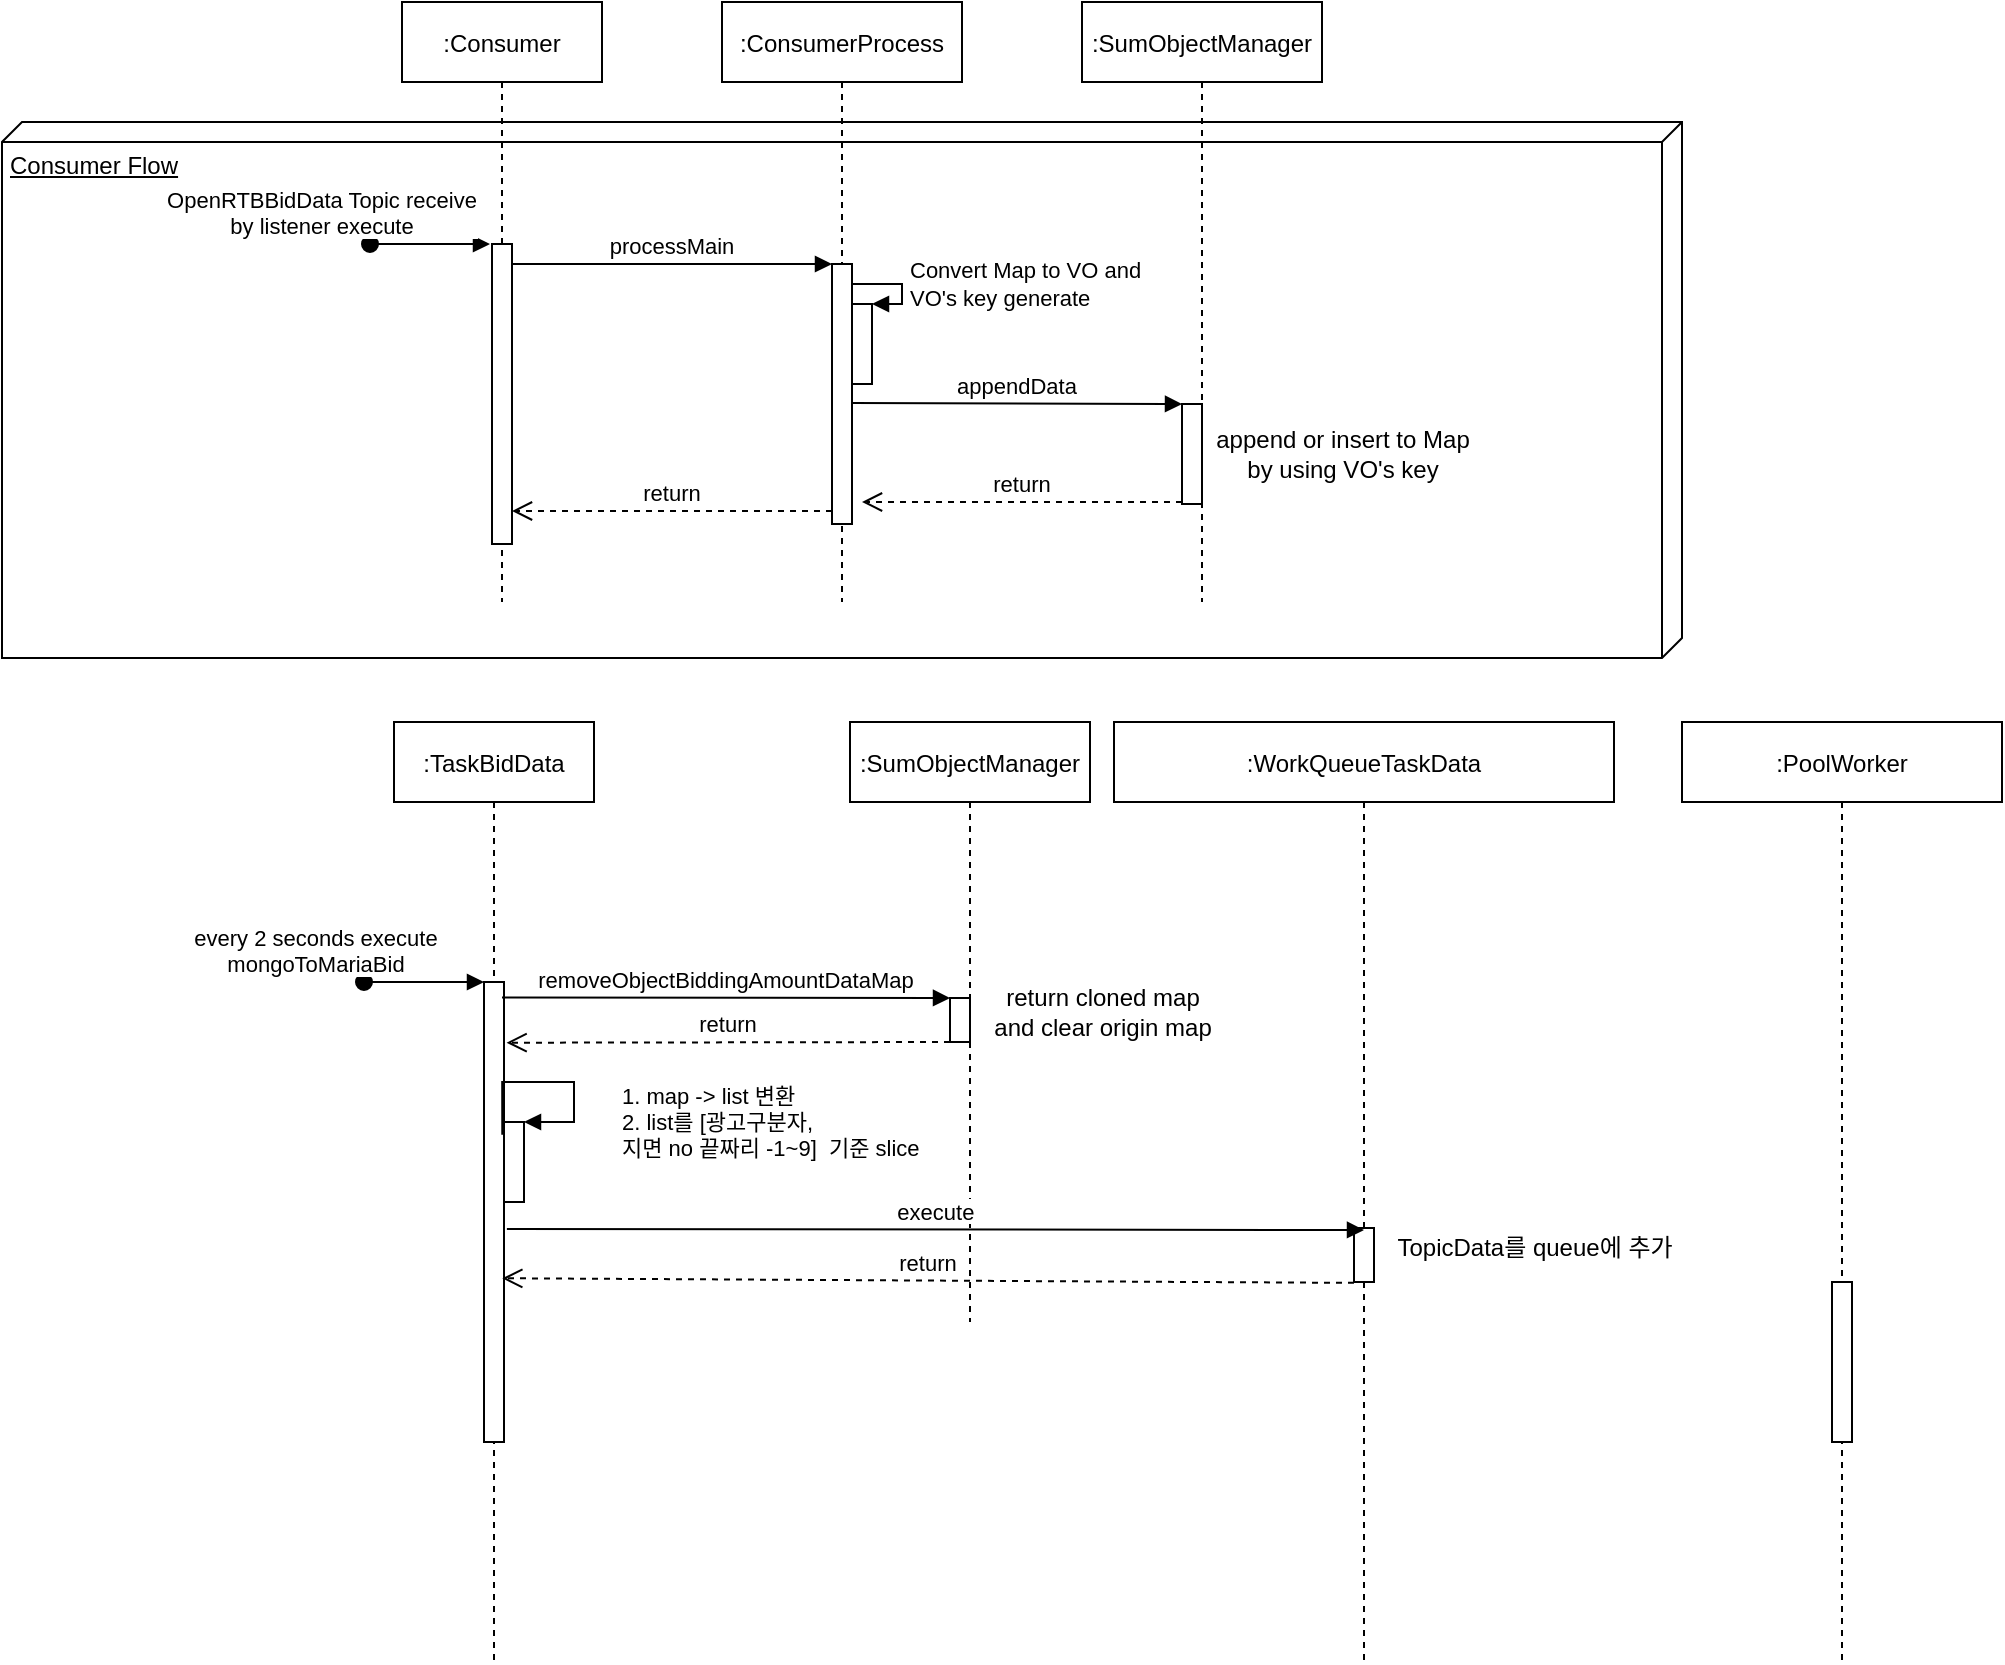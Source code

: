 <mxfile version="15.5.2" type="github">
  <diagram id="kgpKYQtTHZ0yAKxKKP6v" name="Page-1">
    <mxGraphModel dx="1831" dy="526" grid="1" gridSize="10" guides="1" tooltips="1" connect="1" arrows="1" fold="1" page="1" pageScale="1" pageWidth="850" pageHeight="1100" math="0" shadow="0">
      <root>
        <mxCell id="0" />
        <mxCell id="1" parent="0" />
        <mxCell id="rJ2eVp__aFxgSK75COxp-15" value="Consumer Flow" style="verticalAlign=top;align=left;spacingTop=8;spacingLeft=2;spacingRight=12;shape=cube;size=10;direction=south;fontStyle=4;html=1;" parent="1" vertex="1">
          <mxGeometry x="-80" y="140" width="840" height="268" as="geometry" />
        </mxCell>
        <mxCell id="3nuBFxr9cyL0pnOWT2aG-1" value=":Consumer" style="shape=umlLifeline;perimeter=lifelinePerimeter;container=1;collapsible=0;recursiveResize=0;rounded=0;shadow=0;strokeWidth=1;" parent="1" vertex="1">
          <mxGeometry x="120" y="80" width="100" height="300" as="geometry" />
        </mxCell>
        <mxCell id="3nuBFxr9cyL0pnOWT2aG-2" value="" style="points=[];perimeter=orthogonalPerimeter;rounded=0;shadow=0;strokeWidth=1;" parent="3nuBFxr9cyL0pnOWT2aG-1" vertex="1">
          <mxGeometry x="45" y="121" width="10" height="150" as="geometry" />
        </mxCell>
        <mxCell id="3nuBFxr9cyL0pnOWT2aG-3" value="OpenRTBBidData Topic receive&#xa;by listener execute" style="verticalAlign=bottom;startArrow=oval;endArrow=block;startSize=8;shadow=0;strokeWidth=1;" parent="3nuBFxr9cyL0pnOWT2aG-1" edge="1">
          <mxGeometry x="-1" y="-24" relative="1" as="geometry">
            <mxPoint x="-16" y="121" as="sourcePoint" />
            <mxPoint x="44" y="121" as="targetPoint" />
            <mxPoint x="-24" y="-24" as="offset" />
          </mxGeometry>
        </mxCell>
        <mxCell id="3nuBFxr9cyL0pnOWT2aG-5" value=":ConsumerProcess" style="shape=umlLifeline;perimeter=lifelinePerimeter;container=1;collapsible=0;recursiveResize=0;rounded=0;shadow=0;strokeWidth=1;" parent="1" vertex="1">
          <mxGeometry x="280" y="80" width="120" height="300" as="geometry" />
        </mxCell>
        <mxCell id="3nuBFxr9cyL0pnOWT2aG-6" value="" style="points=[];perimeter=orthogonalPerimeter;rounded=0;shadow=0;strokeWidth=1;" parent="3nuBFxr9cyL0pnOWT2aG-5" vertex="1">
          <mxGeometry x="55" y="131" width="10" height="130" as="geometry" />
        </mxCell>
        <mxCell id="rJ2eVp__aFxgSK75COxp-2" value="" style="html=1;points=[];perimeter=orthogonalPerimeter;" parent="3nuBFxr9cyL0pnOWT2aG-5" vertex="1">
          <mxGeometry x="65" y="151" width="10" height="40" as="geometry" />
        </mxCell>
        <mxCell id="rJ2eVp__aFxgSK75COxp-3" value="Convert Map to VO and&lt;br&gt;VO&#39;s key generate" style="edgeStyle=orthogonalEdgeStyle;html=1;align=left;spacingLeft=2;endArrow=block;rounded=0;entryX=1;entryY=0;" parent="3nuBFxr9cyL0pnOWT2aG-5" target="rJ2eVp__aFxgSK75COxp-2" edge="1">
          <mxGeometry relative="1" as="geometry">
            <mxPoint x="65" y="141" as="sourcePoint" />
            <Array as="points">
              <mxPoint x="90" y="141" />
            </Array>
          </mxGeometry>
        </mxCell>
        <mxCell id="3nuBFxr9cyL0pnOWT2aG-7" value="return" style="verticalAlign=bottom;endArrow=open;dashed=1;endSize=8;exitX=0;exitY=0.95;shadow=0;strokeWidth=1;" parent="1" source="3nuBFxr9cyL0pnOWT2aG-6" target="3nuBFxr9cyL0pnOWT2aG-2" edge="1">
          <mxGeometry relative="1" as="geometry">
            <mxPoint x="275" y="287" as="targetPoint" />
          </mxGeometry>
        </mxCell>
        <mxCell id="3nuBFxr9cyL0pnOWT2aG-8" value="processMain" style="verticalAlign=bottom;endArrow=block;entryX=0;entryY=0;shadow=0;strokeWidth=1;" parent="1" source="3nuBFxr9cyL0pnOWT2aG-2" target="3nuBFxr9cyL0pnOWT2aG-6" edge="1">
          <mxGeometry relative="1" as="geometry">
            <mxPoint x="275" y="211" as="sourcePoint" />
          </mxGeometry>
        </mxCell>
        <mxCell id="rJ2eVp__aFxgSK75COxp-4" value=":SumObjectManager" style="shape=umlLifeline;perimeter=lifelinePerimeter;container=1;collapsible=0;recursiveResize=0;rounded=0;shadow=0;strokeWidth=1;" parent="1" vertex="1">
          <mxGeometry x="460" y="80" width="120" height="300" as="geometry" />
        </mxCell>
        <mxCell id="rJ2eVp__aFxgSK75COxp-7" value="" style="points=[];perimeter=orthogonalPerimeter;rounded=0;shadow=0;strokeWidth=1;" parent="rJ2eVp__aFxgSK75COxp-4" vertex="1">
          <mxGeometry x="50" y="201" width="10" height="50" as="geometry" />
        </mxCell>
        <mxCell id="rJ2eVp__aFxgSK75COxp-8" value="appendData" style="verticalAlign=bottom;endArrow=block;shadow=0;strokeWidth=1;" parent="rJ2eVp__aFxgSK75COxp-4" edge="1">
          <mxGeometry relative="1" as="geometry">
            <mxPoint x="-115" y="200.5" as="sourcePoint" />
            <mxPoint x="50" y="201" as="targetPoint" />
          </mxGeometry>
        </mxCell>
        <mxCell id="rJ2eVp__aFxgSK75COxp-10" value="return" style="verticalAlign=bottom;endArrow=open;dashed=1;endSize=8;exitX=0;exitY=0.95;shadow=0;strokeWidth=1;" parent="rJ2eVp__aFxgSK75COxp-4" edge="1">
          <mxGeometry relative="1" as="geometry">
            <mxPoint x="-110" y="250.0" as="targetPoint" />
            <mxPoint x="50" y="250.0" as="sourcePoint" />
          </mxGeometry>
        </mxCell>
        <mxCell id="rJ2eVp__aFxgSK75COxp-12" value="append or insert to Map&lt;br&gt;by using VO&#39;s key" style="text;html=1;align=center;verticalAlign=middle;resizable=0;points=[];autosize=1;strokeColor=none;fillColor=none;" parent="1" vertex="1">
          <mxGeometry x="520" y="291" width="140" height="30" as="geometry" />
        </mxCell>
        <mxCell id="uVVfA53S97rXA3WZJb40-8" value=":TaskBidData" style="shape=umlLifeline;perimeter=lifelinePerimeter;container=1;collapsible=0;recursiveResize=0;rounded=0;shadow=0;strokeWidth=1;" vertex="1" parent="1">
          <mxGeometry x="116" y="440" width="100" height="470" as="geometry" />
        </mxCell>
        <mxCell id="uVVfA53S97rXA3WZJb40-11" value="" style="points=[];perimeter=orthogonalPerimeter;rounded=0;shadow=0;strokeWidth=1;" vertex="1" parent="uVVfA53S97rXA3WZJb40-8">
          <mxGeometry x="45" y="130" width="10" height="230" as="geometry" />
        </mxCell>
        <mxCell id="uVVfA53S97rXA3WZJb40-12" value="every 2 seconds execute&#xa;mongoToMariaBid" style="verticalAlign=bottom;startArrow=oval;endArrow=block;startSize=8;shadow=0;strokeWidth=1;" edge="1" parent="uVVfA53S97rXA3WZJb40-8">
          <mxGeometry x="-1" y="-24" relative="1" as="geometry">
            <mxPoint x="-15" y="130" as="sourcePoint" />
            <mxPoint x="45" y="130" as="targetPoint" />
            <mxPoint x="-24" y="-24" as="offset" />
          </mxGeometry>
        </mxCell>
        <mxCell id="uVVfA53S97rXA3WZJb40-21" value="" style="html=1;points=[];perimeter=orthogonalPerimeter;" vertex="1" parent="uVVfA53S97rXA3WZJb40-8">
          <mxGeometry x="55" y="200" width="10" height="40" as="geometry" />
        </mxCell>
        <mxCell id="uVVfA53S97rXA3WZJb40-22" value="1. map -&amp;gt; list 변환&lt;br&gt;2. list를 [광고구분자, &lt;br&gt;지면 no 끝짜리&amp;nbsp;-1~9]&amp;nbsp; 기준 slice&amp;nbsp;" style="edgeStyle=orthogonalEdgeStyle;html=1;align=left;spacingLeft=2;endArrow=block;rounded=0;entryX=1;entryY=0;exitX=0.914;exitY=0.332;exitDx=0;exitDy=0;exitPerimeter=0;" edge="1" target="uVVfA53S97rXA3WZJb40-21" parent="uVVfA53S97rXA3WZJb40-8" source="uVVfA53S97rXA3WZJb40-11">
          <mxGeometry x="0.531" y="20" relative="1" as="geometry">
            <mxPoint x="60" y="180" as="sourcePoint" />
            <Array as="points">
              <mxPoint x="90" y="180" />
              <mxPoint x="90" y="200" />
            </Array>
            <mxPoint as="offset" />
          </mxGeometry>
        </mxCell>
        <mxCell id="uVVfA53S97rXA3WZJb40-16" value=":SumObjectManager" style="shape=umlLifeline;perimeter=lifelinePerimeter;container=1;collapsible=0;recursiveResize=0;rounded=0;shadow=0;strokeWidth=1;" vertex="1" parent="1">
          <mxGeometry x="344" y="440" width="120" height="300" as="geometry" />
        </mxCell>
        <mxCell id="uVVfA53S97rXA3WZJb40-17" value="" style="points=[];perimeter=orthogonalPerimeter;rounded=0;shadow=0;strokeWidth=1;" vertex="1" parent="uVVfA53S97rXA3WZJb40-16">
          <mxGeometry x="50" y="138" width="10" height="22" as="geometry" />
        </mxCell>
        <mxCell id="uVVfA53S97rXA3WZJb40-18" value="removeObjectBiddingAmountDataMap" style="verticalAlign=bottom;endArrow=block;shadow=0;strokeWidth=1;exitX=0.9;exitY=0.472;exitDx=0;exitDy=0;exitPerimeter=0;" edge="1" parent="uVVfA53S97rXA3WZJb40-16">
          <mxGeometry relative="1" as="geometry">
            <mxPoint x="-174" y="137.8" as="sourcePoint" />
            <mxPoint x="50" y="138" as="targetPoint" />
          </mxGeometry>
        </mxCell>
        <mxCell id="uVVfA53S97rXA3WZJb40-19" value="return" style="verticalAlign=bottom;endArrow=open;dashed=1;endSize=8;exitX=0;exitY=0.95;shadow=0;strokeWidth=1;entryX=1.129;entryY=0.132;entryDx=0;entryDy=0;entryPerimeter=0;" edge="1" parent="uVVfA53S97rXA3WZJb40-16" target="uVVfA53S97rXA3WZJb40-11">
          <mxGeometry relative="1" as="geometry">
            <mxPoint x="-110" y="160.0" as="targetPoint" />
            <mxPoint x="50" y="160.0" as="sourcePoint" />
          </mxGeometry>
        </mxCell>
        <mxCell id="uVVfA53S97rXA3WZJb40-20" value="return cloned map &lt;br&gt;and clear origin map" style="text;html=1;align=center;verticalAlign=middle;resizable=0;points=[];autosize=1;strokeColor=none;fillColor=none;" vertex="1" parent="1">
          <mxGeometry x="410" y="570" width="120" height="30" as="geometry" />
        </mxCell>
        <mxCell id="uVVfA53S97rXA3WZJb40-23" value=":WorkQueueTaskData" style="shape=umlLifeline;perimeter=lifelinePerimeter;container=1;collapsible=0;recursiveResize=0;rounded=0;shadow=0;strokeWidth=1;" vertex="1" parent="1">
          <mxGeometry x="476" y="440" width="250" height="470" as="geometry" />
        </mxCell>
        <mxCell id="uVVfA53S97rXA3WZJb40-27" value="" style="points=[];perimeter=orthogonalPerimeter;rounded=0;shadow=0;strokeWidth=1;" vertex="1" parent="uVVfA53S97rXA3WZJb40-23">
          <mxGeometry x="120" y="253" width="10" height="27" as="geometry" />
        </mxCell>
        <mxCell id="uVVfA53S97rXA3WZJb40-30" value="TopicData를 queue에 추가" style="text;html=1;align=center;verticalAlign=middle;resizable=0;points=[];autosize=1;strokeColor=none;fillColor=none;" vertex="1" parent="uVVfA53S97rXA3WZJb40-23">
          <mxGeometry x="130" y="253" width="160" height="20" as="geometry" />
        </mxCell>
        <mxCell id="uVVfA53S97rXA3WZJb40-25" value="execute" style="verticalAlign=bottom;endArrow=block;shadow=0;strokeWidth=1;exitX=1.143;exitY=0.537;exitDx=0;exitDy=0;exitPerimeter=0;entryX=0.5;entryY=0.037;entryDx=0;entryDy=0;entryPerimeter=0;" edge="1" parent="1" source="uVVfA53S97rXA3WZJb40-11" target="uVVfA53S97rXA3WZJb40-27">
          <mxGeometry relative="1" as="geometry">
            <mxPoint x="435" y="684.5" as="sourcePoint" />
            <mxPoint x="620" y="694" as="targetPoint" />
          </mxGeometry>
        </mxCell>
        <mxCell id="uVVfA53S97rXA3WZJb40-26" value="return" style="verticalAlign=bottom;endArrow=open;dashed=1;endSize=8;shadow=0;strokeWidth=1;exitX=0;exitY=1.016;exitDx=0;exitDy=0;exitPerimeter=0;entryX=0.914;entryY=0.644;entryDx=0;entryDy=0;entryPerimeter=0;" edge="1" parent="1" source="uVVfA53S97rXA3WZJb40-27" target="uVVfA53S97rXA3WZJb40-11">
          <mxGeometry relative="1" as="geometry">
            <mxPoint x="440" y="734.0" as="targetPoint" />
            <mxPoint x="600" y="734.0" as="sourcePoint" />
          </mxGeometry>
        </mxCell>
        <mxCell id="uVVfA53S97rXA3WZJb40-28" value=":PoolWorker" style="shape=umlLifeline;perimeter=lifelinePerimeter;container=1;collapsible=0;recursiveResize=0;rounded=0;shadow=0;strokeWidth=1;" vertex="1" parent="1">
          <mxGeometry x="760" y="440" width="160" height="470" as="geometry" />
        </mxCell>
        <mxCell id="uVVfA53S97rXA3WZJb40-29" value="" style="points=[];perimeter=orthogonalPerimeter;rounded=0;shadow=0;strokeWidth=1;" vertex="1" parent="uVVfA53S97rXA3WZJb40-28">
          <mxGeometry x="75" y="280" width="10" height="80" as="geometry" />
        </mxCell>
      </root>
    </mxGraphModel>
  </diagram>
</mxfile>

